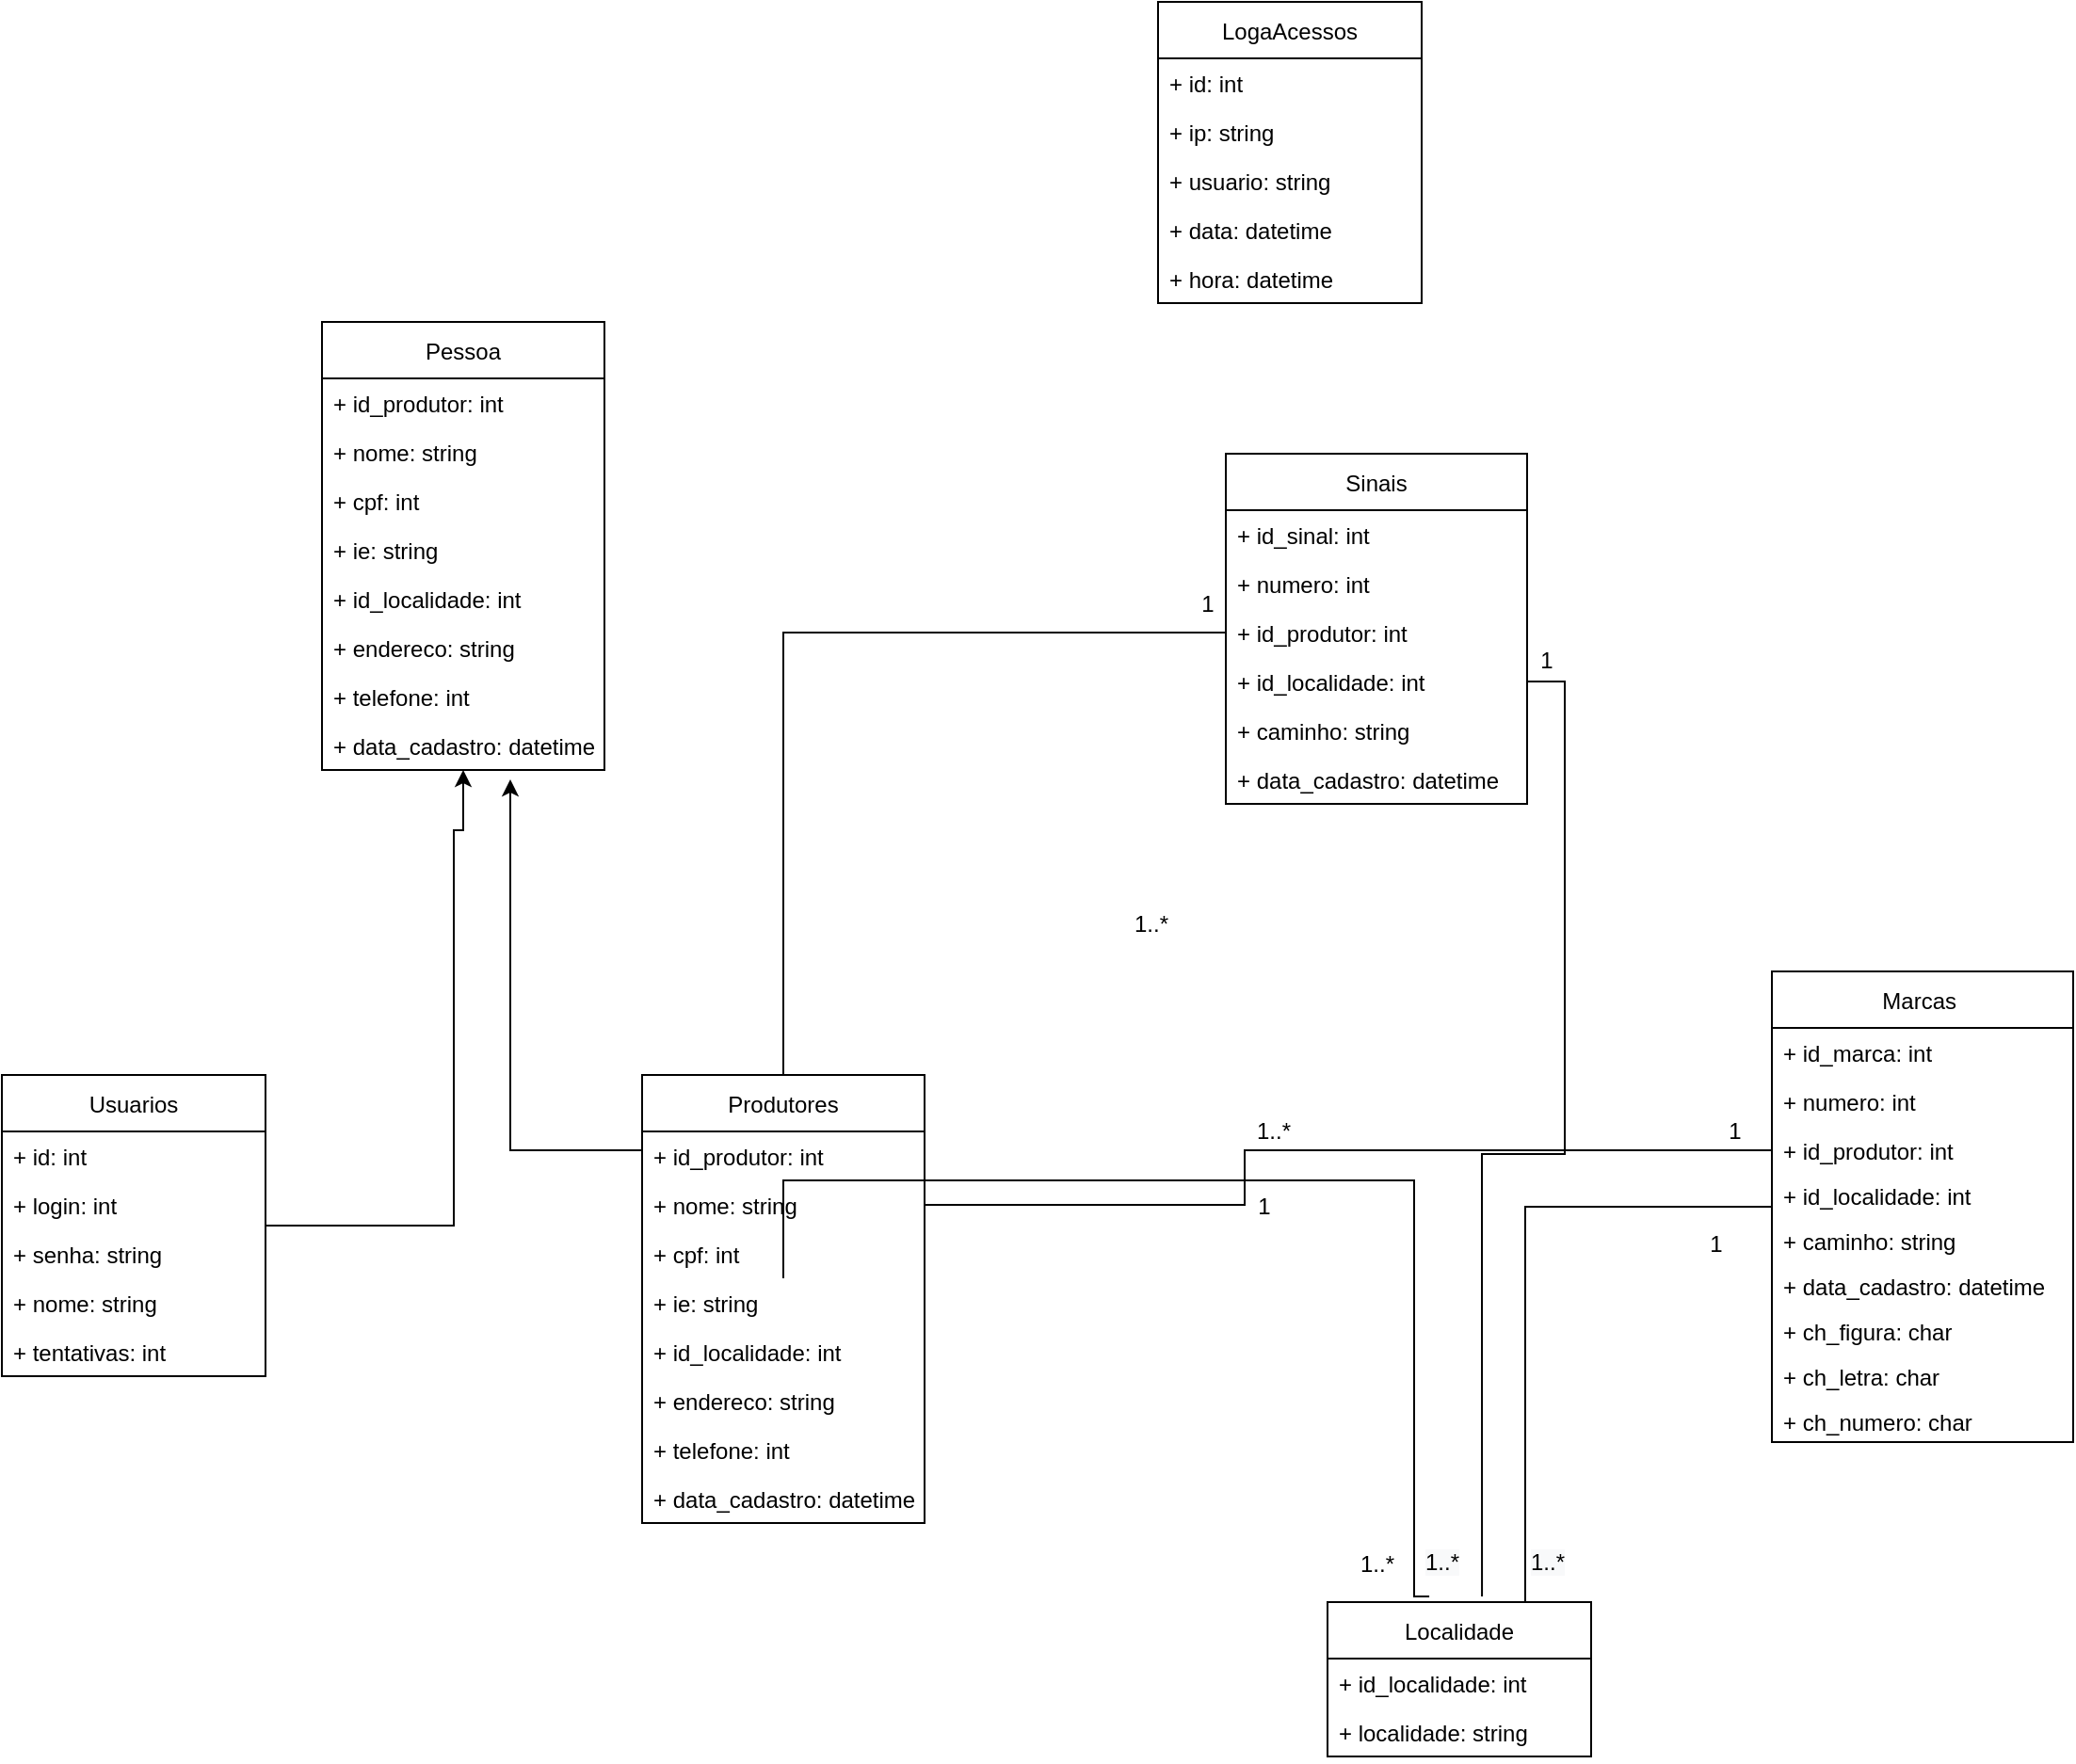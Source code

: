 <mxfile version="15.2.7" type="device"><diagram id="WkRvjoAycpOjUcxmkvr6" name="Page-1"><mxGraphModel dx="3201" dy="1174" grid="1" gridSize="10" guides="1" tooltips="1" connect="1" arrows="1" fold="1" page="1" pageScale="1" pageWidth="827" pageHeight="1169" math="0" shadow="0"><root><mxCell id="0"/><mxCell id="1" parent="0"/><mxCell id="mtEUVF73r2KRpAVkkBdg-1" value="Sinais" style="swimlane;fontStyle=0;childLayout=stackLayout;horizontal=1;startSize=30;fillColor=none;horizontalStack=0;resizeParent=1;resizeParentMax=0;resizeLast=0;collapsible=1;marginBottom=0;" parent="1" vertex="1"><mxGeometry x="360" y="320" width="160" height="186" as="geometry"/></mxCell><mxCell id="mtEUVF73r2KRpAVkkBdg-2" value="+ id_sinal: int" style="text;strokeColor=none;fillColor=none;align=left;verticalAlign=top;spacingLeft=4;spacingRight=4;overflow=hidden;rotatable=0;points=[[0,0.5],[1,0.5]];portConstraint=eastwest;" parent="mtEUVF73r2KRpAVkkBdg-1" vertex="1"><mxGeometry y="30" width="160" height="26" as="geometry"/></mxCell><mxCell id="mtEUVF73r2KRpAVkkBdg-3" value="+ numero: int" style="text;strokeColor=none;fillColor=none;align=left;verticalAlign=top;spacingLeft=4;spacingRight=4;overflow=hidden;rotatable=0;points=[[0,0.5],[1,0.5]];portConstraint=eastwest;" parent="mtEUVF73r2KRpAVkkBdg-1" vertex="1"><mxGeometry y="56" width="160" height="26" as="geometry"/></mxCell><mxCell id="mtEUVF73r2KRpAVkkBdg-4" value="+ id_produtor: int" style="text;strokeColor=none;fillColor=none;align=left;verticalAlign=top;spacingLeft=4;spacingRight=4;overflow=hidden;rotatable=0;points=[[0,0.5],[1,0.5]];portConstraint=eastwest;" parent="mtEUVF73r2KRpAVkkBdg-1" vertex="1"><mxGeometry y="82" width="160" height="26" as="geometry"/></mxCell><mxCell id="lKQZE_It0HCwTW8MPozl-27" value="+ id_localidade: int" style="text;strokeColor=none;fillColor=none;align=left;verticalAlign=top;spacingLeft=4;spacingRight=4;overflow=hidden;rotatable=0;points=[[0,0.5],[1,0.5]];portConstraint=eastwest;" parent="mtEUVF73r2KRpAVkkBdg-1" vertex="1"><mxGeometry y="108" width="160" height="26" as="geometry"/></mxCell><mxCell id="lKQZE_It0HCwTW8MPozl-25" value="+ caminho: string" style="text;strokeColor=none;fillColor=none;align=left;verticalAlign=top;spacingLeft=4;spacingRight=4;overflow=hidden;rotatable=0;points=[[0,0.5],[1,0.5]];portConstraint=eastwest;" parent="mtEUVF73r2KRpAVkkBdg-1" vertex="1"><mxGeometry y="134" width="160" height="26" as="geometry"/></mxCell><mxCell id="lKQZE_It0HCwTW8MPozl-26" value="+ data_cadastro: datetime" style="text;strokeColor=none;fillColor=none;align=left;verticalAlign=top;spacingLeft=4;spacingRight=4;overflow=hidden;rotatable=0;points=[[0,0.5],[1,0.5]];portConstraint=eastwest;" parent="mtEUVF73r2KRpAVkkBdg-1" vertex="1"><mxGeometry y="160" width="160" height="26" as="geometry"/></mxCell><mxCell id="lKQZE_It0HCwTW8MPozl-21" style="edgeStyle=orthogonalEdgeStyle;rounded=0;orthogonalLoop=1;jettySize=auto;html=1;entryX=0.75;entryY=0;entryDx=0;entryDy=0;endArrow=none;endFill=0;" parent="1" source="mtEUVF73r2KRpAVkkBdg-5" target="mtEUVF73r2KRpAVkkBdg-17" edge="1"><mxGeometry relative="1" as="geometry"/></mxCell><mxCell id="lKQZE_It0HCwTW8MPozl-22" style="edgeStyle=orthogonalEdgeStyle;rounded=0;orthogonalLoop=1;jettySize=auto;html=1;entryX=1;entryY=0.5;entryDx=0;entryDy=0;endArrow=none;endFill=0;" parent="1" source="mtEUVF73r2KRpAVkkBdg-5" target="mtEUVF73r2KRpAVkkBdg-11" edge="1"><mxGeometry relative="1" as="geometry"><Array as="points"><mxPoint x="370" y="690"/></Array></mxGeometry></mxCell><mxCell id="mtEUVF73r2KRpAVkkBdg-5" value="Marcas " style="swimlane;fontStyle=0;childLayout=stackLayout;horizontal=1;startSize=30;fillColor=none;horizontalStack=0;resizeParent=1;resizeParentMax=0;resizeLast=0;collapsible=1;marginBottom=0;" parent="1" vertex="1"><mxGeometry x="650" y="595" width="160" height="250" as="geometry"><mxRectangle x="610" y="600" width="80" height="30" as="alternateBounds"/></mxGeometry></mxCell><mxCell id="mtEUVF73r2KRpAVkkBdg-6" value="+ id_marca: int" style="text;strokeColor=none;fillColor=none;align=left;verticalAlign=top;spacingLeft=4;spacingRight=4;overflow=hidden;rotatable=0;points=[[0,0.5],[1,0.5]];portConstraint=eastwest;" parent="mtEUVF73r2KRpAVkkBdg-5" vertex="1"><mxGeometry y="30" width="160" height="26" as="geometry"/></mxCell><mxCell id="mtEUVF73r2KRpAVkkBdg-18" value="+ numero: int" style="text;strokeColor=none;fillColor=none;align=left;verticalAlign=top;spacingLeft=4;spacingRight=4;overflow=hidden;rotatable=0;points=[[0,0.5],[1,0.5]];portConstraint=eastwest;" parent="mtEUVF73r2KRpAVkkBdg-5" vertex="1"><mxGeometry y="56" width="160" height="26" as="geometry"/></mxCell><mxCell id="mtEUVF73r2KRpAVkkBdg-7" value="+ id_produtor: int&#10;" style="text;strokeColor=none;fillColor=none;align=left;verticalAlign=top;spacingLeft=4;spacingRight=4;overflow=hidden;rotatable=0;points=[[0,0.5],[1,0.5]];portConstraint=eastwest;" parent="mtEUVF73r2KRpAVkkBdg-5" vertex="1"><mxGeometry y="82" width="160" height="24" as="geometry"/></mxCell><mxCell id="lKQZE_It0HCwTW8MPozl-1" value="+ id_localidade: int&#10;" style="text;strokeColor=none;fillColor=none;align=left;verticalAlign=top;spacingLeft=4;spacingRight=4;overflow=hidden;rotatable=0;points=[[0,0.5],[1,0.5]];portConstraint=eastwest;" parent="mtEUVF73r2KRpAVkkBdg-5" vertex="1"><mxGeometry y="106" width="160" height="24" as="geometry"/></mxCell><mxCell id="lKQZE_It0HCwTW8MPozl-2" value="+ caminho: string&#10;" style="text;strokeColor=none;fillColor=none;align=left;verticalAlign=top;spacingLeft=4;spacingRight=4;overflow=hidden;rotatable=0;points=[[0,0.5],[1,0.5]];portConstraint=eastwest;" parent="mtEUVF73r2KRpAVkkBdg-5" vertex="1"><mxGeometry y="130" width="160" height="24" as="geometry"/></mxCell><mxCell id="lKQZE_It0HCwTW8MPozl-3" value="+ data_cadastro: datetime&#10;" style="text;strokeColor=none;fillColor=none;align=left;verticalAlign=top;spacingLeft=4;spacingRight=4;overflow=hidden;rotatable=0;points=[[0,0.5],[1,0.5]];portConstraint=eastwest;" parent="mtEUVF73r2KRpAVkkBdg-5" vertex="1"><mxGeometry y="154" width="160" height="24" as="geometry"/></mxCell><mxCell id="lKQZE_It0HCwTW8MPozl-4" value="+ ch_figura: char&#10;" style="text;strokeColor=none;fillColor=none;align=left;verticalAlign=top;spacingLeft=4;spacingRight=4;overflow=hidden;rotatable=0;points=[[0,0.5],[1,0.5]];portConstraint=eastwest;" parent="mtEUVF73r2KRpAVkkBdg-5" vertex="1"><mxGeometry y="178" width="160" height="24" as="geometry"/></mxCell><mxCell id="lKQZE_It0HCwTW8MPozl-5" value="+ ch_letra: char&#10;" style="text;strokeColor=none;fillColor=none;align=left;verticalAlign=top;spacingLeft=4;spacingRight=4;overflow=hidden;rotatable=0;points=[[0,0.5],[1,0.5]];portConstraint=eastwest;" parent="mtEUVF73r2KRpAVkkBdg-5" vertex="1"><mxGeometry y="202" width="160" height="24" as="geometry"/></mxCell><mxCell id="lKQZE_It0HCwTW8MPozl-6" value="+ ch_numero: char&#10;" style="text;strokeColor=none;fillColor=none;align=left;verticalAlign=top;spacingLeft=4;spacingRight=4;overflow=hidden;rotatable=0;points=[[0,0.5],[1,0.5]];portConstraint=eastwest;" parent="mtEUVF73r2KRpAVkkBdg-5" vertex="1"><mxGeometry y="226" width="160" height="24" as="geometry"/></mxCell><mxCell id="HDMNjsESobVhAiH-zBcS-10" style="edgeStyle=orthogonalEdgeStyle;rounded=0;orthogonalLoop=1;jettySize=auto;html=1;" edge="1" parent="1" source="mtEUVF73r2KRpAVkkBdg-9"><mxGeometry relative="1" as="geometry"><mxPoint x="-20" y="493" as="targetPoint"/><Array as="points"><mxPoint x="-20" y="690"/><mxPoint x="-20" y="493"/></Array></mxGeometry></mxCell><mxCell id="mtEUVF73r2KRpAVkkBdg-9" value="Produtores" style="swimlane;fontStyle=0;childLayout=stackLayout;horizontal=1;startSize=30;fillColor=none;horizontalStack=0;resizeParent=1;resizeParentMax=0;resizeLast=0;collapsible=1;marginBottom=0;" parent="1" vertex="1"><mxGeometry x="50" y="650" width="150" height="238" as="geometry"/></mxCell><mxCell id="mtEUVF73r2KRpAVkkBdg-10" value="+ id_produtor: int" style="text;strokeColor=none;fillColor=none;align=left;verticalAlign=top;spacingLeft=4;spacingRight=4;overflow=hidden;rotatable=0;points=[[0,0.5],[1,0.5]];portConstraint=eastwest;" parent="mtEUVF73r2KRpAVkkBdg-9" vertex="1"><mxGeometry y="30" width="150" height="26" as="geometry"/></mxCell><mxCell id="mtEUVF73r2KRpAVkkBdg-11" value="+ nome: string" style="text;strokeColor=none;fillColor=none;align=left;verticalAlign=top;spacingLeft=4;spacingRight=4;overflow=hidden;rotatable=0;points=[[0,0.5],[1,0.5]];portConstraint=eastwest;" parent="mtEUVF73r2KRpAVkkBdg-9" vertex="1"><mxGeometry y="56" width="150" height="26" as="geometry"/></mxCell><mxCell id="mtEUVF73r2KRpAVkkBdg-12" value="+ cpf: int" style="text;strokeColor=none;fillColor=none;align=left;verticalAlign=top;spacingLeft=4;spacingRight=4;overflow=hidden;rotatable=0;points=[[0,0.5],[1,0.5]];portConstraint=eastwest;" parent="mtEUVF73r2KRpAVkkBdg-9" vertex="1"><mxGeometry y="82" width="150" height="26" as="geometry"/></mxCell><mxCell id="lKQZE_It0HCwTW8MPozl-7" value="+ ie: string" style="text;strokeColor=none;fillColor=none;align=left;verticalAlign=top;spacingLeft=4;spacingRight=4;overflow=hidden;rotatable=0;points=[[0,0.5],[1,0.5]];portConstraint=eastwest;" parent="mtEUVF73r2KRpAVkkBdg-9" vertex="1"><mxGeometry y="108" width="150" height="26" as="geometry"/></mxCell><mxCell id="lKQZE_It0HCwTW8MPozl-8" value="+ id_localidade: int" style="text;strokeColor=none;fillColor=none;align=left;verticalAlign=top;spacingLeft=4;spacingRight=4;overflow=hidden;rotatable=0;points=[[0,0.5],[1,0.5]];portConstraint=eastwest;" parent="mtEUVF73r2KRpAVkkBdg-9" vertex="1"><mxGeometry y="134" width="150" height="26" as="geometry"/></mxCell><mxCell id="lKQZE_It0HCwTW8MPozl-9" value="+ endereco: string" style="text;strokeColor=none;fillColor=none;align=left;verticalAlign=top;spacingLeft=4;spacingRight=4;overflow=hidden;rotatable=0;points=[[0,0.5],[1,0.5]];portConstraint=eastwest;" parent="mtEUVF73r2KRpAVkkBdg-9" vertex="1"><mxGeometry y="160" width="150" height="26" as="geometry"/></mxCell><mxCell id="lKQZE_It0HCwTW8MPozl-10" value="+ telefone: int" style="text;strokeColor=none;fillColor=none;align=left;verticalAlign=top;spacingLeft=4;spacingRight=4;overflow=hidden;rotatable=0;points=[[0,0.5],[1,0.5]];portConstraint=eastwest;" parent="mtEUVF73r2KRpAVkkBdg-9" vertex="1"><mxGeometry y="186" width="150" height="26" as="geometry"/></mxCell><mxCell id="lKQZE_It0HCwTW8MPozl-11" value="+ data_cadastro: datetime" style="text;strokeColor=none;fillColor=none;align=left;verticalAlign=top;spacingLeft=4;spacingRight=4;overflow=hidden;rotatable=0;points=[[0,0.5],[1,0.5]];portConstraint=eastwest;" parent="mtEUVF73r2KRpAVkkBdg-9" vertex="1"><mxGeometry y="212" width="150" height="26" as="geometry"/></mxCell><mxCell id="HDMNjsESobVhAiH-zBcS-11" style="edgeStyle=orthogonalEdgeStyle;rounded=0;orthogonalLoop=1;jettySize=auto;html=1;" edge="1" parent="1" source="mtEUVF73r2KRpAVkkBdg-13" target="HDMNjsESobVhAiH-zBcS-9"><mxGeometry relative="1" as="geometry"><mxPoint x="-10" y="500" as="targetPoint"/><Array as="points"><mxPoint x="-50" y="730"/><mxPoint x="-50" y="520"/><mxPoint x="-45" y="520"/></Array></mxGeometry></mxCell><mxCell id="mtEUVF73r2KRpAVkkBdg-13" value="Usuarios" style="swimlane;fontStyle=0;childLayout=stackLayout;horizontal=1;startSize=30;fillColor=none;horizontalStack=0;resizeParent=1;resizeParentMax=0;resizeLast=0;collapsible=1;marginBottom=0;" parent="1" vertex="1"><mxGeometry x="-290" y="650" width="140" height="160" as="geometry"/></mxCell><mxCell id="mtEUVF73r2KRpAVkkBdg-14" value="+ id: int" style="text;strokeColor=none;fillColor=none;align=left;verticalAlign=top;spacingLeft=4;spacingRight=4;overflow=hidden;rotatable=0;points=[[0,0.5],[1,0.5]];portConstraint=eastwest;" parent="mtEUVF73r2KRpAVkkBdg-13" vertex="1"><mxGeometry y="30" width="140" height="26" as="geometry"/></mxCell><mxCell id="mtEUVF73r2KRpAVkkBdg-15" value="+ login: int" style="text;strokeColor=none;fillColor=none;align=left;verticalAlign=top;spacingLeft=4;spacingRight=4;overflow=hidden;rotatable=0;points=[[0,0.5],[1,0.5]];portConstraint=eastwest;" parent="mtEUVF73r2KRpAVkkBdg-13" vertex="1"><mxGeometry y="56" width="140" height="26" as="geometry"/></mxCell><mxCell id="mtEUVF73r2KRpAVkkBdg-16" value="+ senha: string" style="text;strokeColor=none;fillColor=none;align=left;verticalAlign=top;spacingLeft=4;spacingRight=4;overflow=hidden;rotatable=0;points=[[0,0.5],[1,0.5]];portConstraint=eastwest;" parent="mtEUVF73r2KRpAVkkBdg-13" vertex="1"><mxGeometry y="82" width="140" height="26" as="geometry"/></mxCell><mxCell id="lKQZE_It0HCwTW8MPozl-34" value="+ nome: string" style="text;strokeColor=none;fillColor=none;align=left;verticalAlign=top;spacingLeft=4;spacingRight=4;overflow=hidden;rotatable=0;points=[[0,0.5],[1,0.5]];portConstraint=eastwest;" parent="mtEUVF73r2KRpAVkkBdg-13" vertex="1"><mxGeometry y="108" width="140" height="26" as="geometry"/></mxCell><mxCell id="lKQZE_It0HCwTW8MPozl-35" value="+ tentativas: int" style="text;strokeColor=none;fillColor=none;align=left;verticalAlign=top;spacingLeft=4;spacingRight=4;overflow=hidden;rotatable=0;points=[[0,0.5],[1,0.5]];portConstraint=eastwest;" parent="mtEUVF73r2KRpAVkkBdg-13" vertex="1"><mxGeometry y="134" width="140" height="26" as="geometry"/></mxCell><mxCell id="mtEUVF73r2KRpAVkkBdg-17" value="Localidade" style="swimlane;fontStyle=0;childLayout=stackLayout;horizontal=1;startSize=30;fillColor=none;horizontalStack=0;resizeParent=1;resizeParentMax=0;resizeLast=0;collapsible=1;marginBottom=0;" parent="1" vertex="1"><mxGeometry x="414" y="930" width="140" height="82" as="geometry"/></mxCell><mxCell id="mtEUVF73r2KRpAVkkBdg-20" value="+ id_localidade: int" style="text;strokeColor=none;fillColor=none;align=left;verticalAlign=top;spacingLeft=4;spacingRight=4;overflow=hidden;rotatable=0;points=[[0,0.5],[1,0.5]];portConstraint=eastwest;" parent="mtEUVF73r2KRpAVkkBdg-17" vertex="1"><mxGeometry y="30" width="140" height="26" as="geometry"/></mxCell><mxCell id="mtEUVF73r2KRpAVkkBdg-21" value="+ localidade: string" style="text;strokeColor=none;fillColor=none;align=left;verticalAlign=top;spacingLeft=4;spacingRight=4;overflow=hidden;rotatable=0;points=[[0,0.5],[1,0.5]];portConstraint=eastwest;" parent="mtEUVF73r2KRpAVkkBdg-17" vertex="1"><mxGeometry y="56" width="140" height="26" as="geometry"/></mxCell><mxCell id="lKQZE_It0HCwTW8MPozl-15" style="edgeStyle=orthogonalEdgeStyle;rounded=0;orthogonalLoop=1;jettySize=auto;html=1;entryX=0.386;entryY=-0.037;entryDx=0;entryDy=0;entryPerimeter=0;endArrow=none;endFill=0;" parent="1" source="lKQZE_It0HCwTW8MPozl-7" target="mtEUVF73r2KRpAVkkBdg-17" edge="1"><mxGeometry relative="1" as="geometry"><Array as="points"><mxPoint x="460" y="706"/><mxPoint x="460" y="927"/></Array></mxGeometry></mxCell><mxCell id="lKQZE_It0HCwTW8MPozl-16" value="1" style="text;html=1;align=center;verticalAlign=middle;resizable=0;points=[];autosize=1;strokeColor=none;fillColor=none;" parent="1" vertex="1"><mxGeometry x="370" y="710" width="20" height="20" as="geometry"/></mxCell><mxCell id="lKQZE_It0HCwTW8MPozl-17" value="1..*" style="text;html=1;align=center;verticalAlign=middle;resizable=0;points=[];autosize=1;strokeColor=none;fillColor=none;" parent="1" vertex="1"><mxGeometry x="425" y="900" width="30" height="20" as="geometry"/></mxCell><mxCell id="lKQZE_It0HCwTW8MPozl-19" value="1" style="text;html=1;align=center;verticalAlign=middle;resizable=0;points=[];autosize=1;strokeColor=none;fillColor=none;" parent="1" vertex="1"><mxGeometry x="610" y="730" width="20" height="20" as="geometry"/></mxCell><mxCell id="lKQZE_It0HCwTW8MPozl-20" value="&lt;span style=&quot;color: rgb(0, 0, 0); font-family: helvetica; font-size: 12px; font-style: normal; font-weight: 400; letter-spacing: normal; text-align: center; text-indent: 0px; text-transform: none; word-spacing: 0px; background-color: rgb(248, 249, 250); display: inline; float: none;&quot;&gt;1..*&lt;/span&gt;" style="text;whiteSpace=wrap;html=1;" parent="1" vertex="1"><mxGeometry x="520" y="895" width="40" height="30" as="geometry"/></mxCell><mxCell id="lKQZE_It0HCwTW8MPozl-23" value="1" style="text;html=1;align=center;verticalAlign=middle;resizable=0;points=[];autosize=1;strokeColor=none;fillColor=none;" parent="1" vertex="1"><mxGeometry x="620" y="670" width="20" height="20" as="geometry"/></mxCell><mxCell id="lKQZE_It0HCwTW8MPozl-24" value="1..*" style="text;html=1;align=center;verticalAlign=middle;resizable=0;points=[];autosize=1;strokeColor=none;fillColor=none;" parent="1" vertex="1"><mxGeometry x="370" y="670" width="30" height="20" as="geometry"/></mxCell><mxCell id="lKQZE_It0HCwTW8MPozl-28" style="edgeStyle=orthogonalEdgeStyle;rounded=0;orthogonalLoop=1;jettySize=auto;html=1;entryX=0.586;entryY=-0.037;entryDx=0;entryDy=0;entryPerimeter=0;endArrow=none;endFill=0;" parent="1" source="lKQZE_It0HCwTW8MPozl-27" target="mtEUVF73r2KRpAVkkBdg-17" edge="1"><mxGeometry relative="1" as="geometry"/></mxCell><mxCell id="lKQZE_It0HCwTW8MPozl-29" value="&lt;span style=&quot;color: rgb(0, 0, 0); font-family: helvetica; font-size: 12px; font-style: normal; font-weight: 400; letter-spacing: normal; text-align: center; text-indent: 0px; text-transform: none; word-spacing: 0px; background-color: rgb(248, 249, 250); display: inline; float: none;&quot;&gt;1..*&lt;/span&gt;" style="text;whiteSpace=wrap;html=1;" parent="1" vertex="1"><mxGeometry x="464" y="895" width="40" height="30" as="geometry"/></mxCell><mxCell id="lKQZE_It0HCwTW8MPozl-30" style="edgeStyle=orthogonalEdgeStyle;rounded=0;orthogonalLoop=1;jettySize=auto;html=1;entryX=0.5;entryY=0;entryDx=0;entryDy=0;endArrow=none;endFill=0;" parent="1" source="mtEUVF73r2KRpAVkkBdg-4" target="mtEUVF73r2KRpAVkkBdg-9" edge="1"><mxGeometry relative="1" as="geometry"/></mxCell><mxCell id="lKQZE_It0HCwTW8MPozl-31" value="1" style="text;html=1;align=center;verticalAlign=middle;resizable=0;points=[];autosize=1;strokeColor=none;fillColor=none;" parent="1" vertex="1"><mxGeometry x="520" y="420" width="20" height="20" as="geometry"/></mxCell><mxCell id="lKQZE_It0HCwTW8MPozl-32" value="1" style="text;html=1;align=center;verticalAlign=middle;resizable=0;points=[];autosize=1;strokeColor=none;fillColor=none;" parent="1" vertex="1"><mxGeometry x="340" y="390" width="20" height="20" as="geometry"/></mxCell><mxCell id="lKQZE_It0HCwTW8MPozl-33" value="1..*" style="text;html=1;align=center;verticalAlign=middle;resizable=0;points=[];autosize=1;strokeColor=none;fillColor=none;" parent="1" vertex="1"><mxGeometry x="305" y="560" width="30" height="20" as="geometry"/></mxCell><mxCell id="lKQZE_It0HCwTW8MPozl-36" value="LogaAcessos" style="swimlane;fontStyle=0;childLayout=stackLayout;horizontal=1;startSize=30;fillColor=none;horizontalStack=0;resizeParent=1;resizeParentMax=0;resizeLast=0;collapsible=1;marginBottom=0;" parent="1" vertex="1"><mxGeometry x="324" y="80" width="140" height="160" as="geometry"/></mxCell><mxCell id="lKQZE_It0HCwTW8MPozl-37" value="+ id: int" style="text;strokeColor=none;fillColor=none;align=left;verticalAlign=top;spacingLeft=4;spacingRight=4;overflow=hidden;rotatable=0;points=[[0,0.5],[1,0.5]];portConstraint=eastwest;" parent="lKQZE_It0HCwTW8MPozl-36" vertex="1"><mxGeometry y="30" width="140" height="26" as="geometry"/></mxCell><mxCell id="lKQZE_It0HCwTW8MPozl-38" value="+ ip: string" style="text;strokeColor=none;fillColor=none;align=left;verticalAlign=top;spacingLeft=4;spacingRight=4;overflow=hidden;rotatable=0;points=[[0,0.5],[1,0.5]];portConstraint=eastwest;" parent="lKQZE_It0HCwTW8MPozl-36" vertex="1"><mxGeometry y="56" width="140" height="26" as="geometry"/></mxCell><mxCell id="lKQZE_It0HCwTW8MPozl-39" value="+ usuario: string" style="text;strokeColor=none;fillColor=none;align=left;verticalAlign=top;spacingLeft=4;spacingRight=4;overflow=hidden;rotatable=0;points=[[0,0.5],[1,0.5]];portConstraint=eastwest;" parent="lKQZE_It0HCwTW8MPozl-36" vertex="1"><mxGeometry y="82" width="140" height="26" as="geometry"/></mxCell><mxCell id="lKQZE_It0HCwTW8MPozl-40" value="+ data: datetime" style="text;strokeColor=none;fillColor=none;align=left;verticalAlign=top;spacingLeft=4;spacingRight=4;overflow=hidden;rotatable=0;points=[[0,0.5],[1,0.5]];portConstraint=eastwest;" parent="lKQZE_It0HCwTW8MPozl-36" vertex="1"><mxGeometry y="108" width="140" height="26" as="geometry"/></mxCell><mxCell id="lKQZE_It0HCwTW8MPozl-41" value="+ hora: datetime" style="text;strokeColor=none;fillColor=none;align=left;verticalAlign=top;spacingLeft=4;spacingRight=4;overflow=hidden;rotatable=0;points=[[0,0.5],[1,0.5]];portConstraint=eastwest;" parent="lKQZE_It0HCwTW8MPozl-36" vertex="1"><mxGeometry y="134" width="140" height="26" as="geometry"/></mxCell><mxCell id="HDMNjsESobVhAiH-zBcS-1" value="Pessoa" style="swimlane;fontStyle=0;childLayout=stackLayout;horizontal=1;startSize=30;fillColor=none;horizontalStack=0;resizeParent=1;resizeParentMax=0;resizeLast=0;collapsible=1;marginBottom=0;" vertex="1" parent="1"><mxGeometry x="-120" y="250" width="150" height="238" as="geometry"/></mxCell><mxCell id="HDMNjsESobVhAiH-zBcS-2" value="+ id_produtor: int" style="text;strokeColor=none;fillColor=none;align=left;verticalAlign=top;spacingLeft=4;spacingRight=4;overflow=hidden;rotatable=0;points=[[0,0.5],[1,0.5]];portConstraint=eastwest;" vertex="1" parent="HDMNjsESobVhAiH-zBcS-1"><mxGeometry y="30" width="150" height="26" as="geometry"/></mxCell><mxCell id="HDMNjsESobVhAiH-zBcS-3" value="+ nome: string" style="text;strokeColor=none;fillColor=none;align=left;verticalAlign=top;spacingLeft=4;spacingRight=4;overflow=hidden;rotatable=0;points=[[0,0.5],[1,0.5]];portConstraint=eastwest;" vertex="1" parent="HDMNjsESobVhAiH-zBcS-1"><mxGeometry y="56" width="150" height="26" as="geometry"/></mxCell><mxCell id="HDMNjsESobVhAiH-zBcS-4" value="+ cpf: int" style="text;strokeColor=none;fillColor=none;align=left;verticalAlign=top;spacingLeft=4;spacingRight=4;overflow=hidden;rotatable=0;points=[[0,0.5],[1,0.5]];portConstraint=eastwest;" vertex="1" parent="HDMNjsESobVhAiH-zBcS-1"><mxGeometry y="82" width="150" height="26" as="geometry"/></mxCell><mxCell id="HDMNjsESobVhAiH-zBcS-5" value="+ ie: string" style="text;strokeColor=none;fillColor=none;align=left;verticalAlign=top;spacingLeft=4;spacingRight=4;overflow=hidden;rotatable=0;points=[[0,0.5],[1,0.5]];portConstraint=eastwest;" vertex="1" parent="HDMNjsESobVhAiH-zBcS-1"><mxGeometry y="108" width="150" height="26" as="geometry"/></mxCell><mxCell id="HDMNjsESobVhAiH-zBcS-6" value="+ id_localidade: int" style="text;strokeColor=none;fillColor=none;align=left;verticalAlign=top;spacingLeft=4;spacingRight=4;overflow=hidden;rotatable=0;points=[[0,0.5],[1,0.5]];portConstraint=eastwest;" vertex="1" parent="HDMNjsESobVhAiH-zBcS-1"><mxGeometry y="134" width="150" height="26" as="geometry"/></mxCell><mxCell id="HDMNjsESobVhAiH-zBcS-7" value="+ endereco: string" style="text;strokeColor=none;fillColor=none;align=left;verticalAlign=top;spacingLeft=4;spacingRight=4;overflow=hidden;rotatable=0;points=[[0,0.5],[1,0.5]];portConstraint=eastwest;" vertex="1" parent="HDMNjsESobVhAiH-zBcS-1"><mxGeometry y="160" width="150" height="26" as="geometry"/></mxCell><mxCell id="HDMNjsESobVhAiH-zBcS-8" value="+ telefone: int" style="text;strokeColor=none;fillColor=none;align=left;verticalAlign=top;spacingLeft=4;spacingRight=4;overflow=hidden;rotatable=0;points=[[0,0.5],[1,0.5]];portConstraint=eastwest;" vertex="1" parent="HDMNjsESobVhAiH-zBcS-1"><mxGeometry y="186" width="150" height="26" as="geometry"/></mxCell><mxCell id="HDMNjsESobVhAiH-zBcS-9" value="+ data_cadastro: datetime" style="text;strokeColor=none;fillColor=none;align=left;verticalAlign=top;spacingLeft=4;spacingRight=4;overflow=hidden;rotatable=0;points=[[0,0.5],[1,0.5]];portConstraint=eastwest;" vertex="1" parent="HDMNjsESobVhAiH-zBcS-1"><mxGeometry y="212" width="150" height="26" as="geometry"/></mxCell></root></mxGraphModel></diagram></mxfile>
